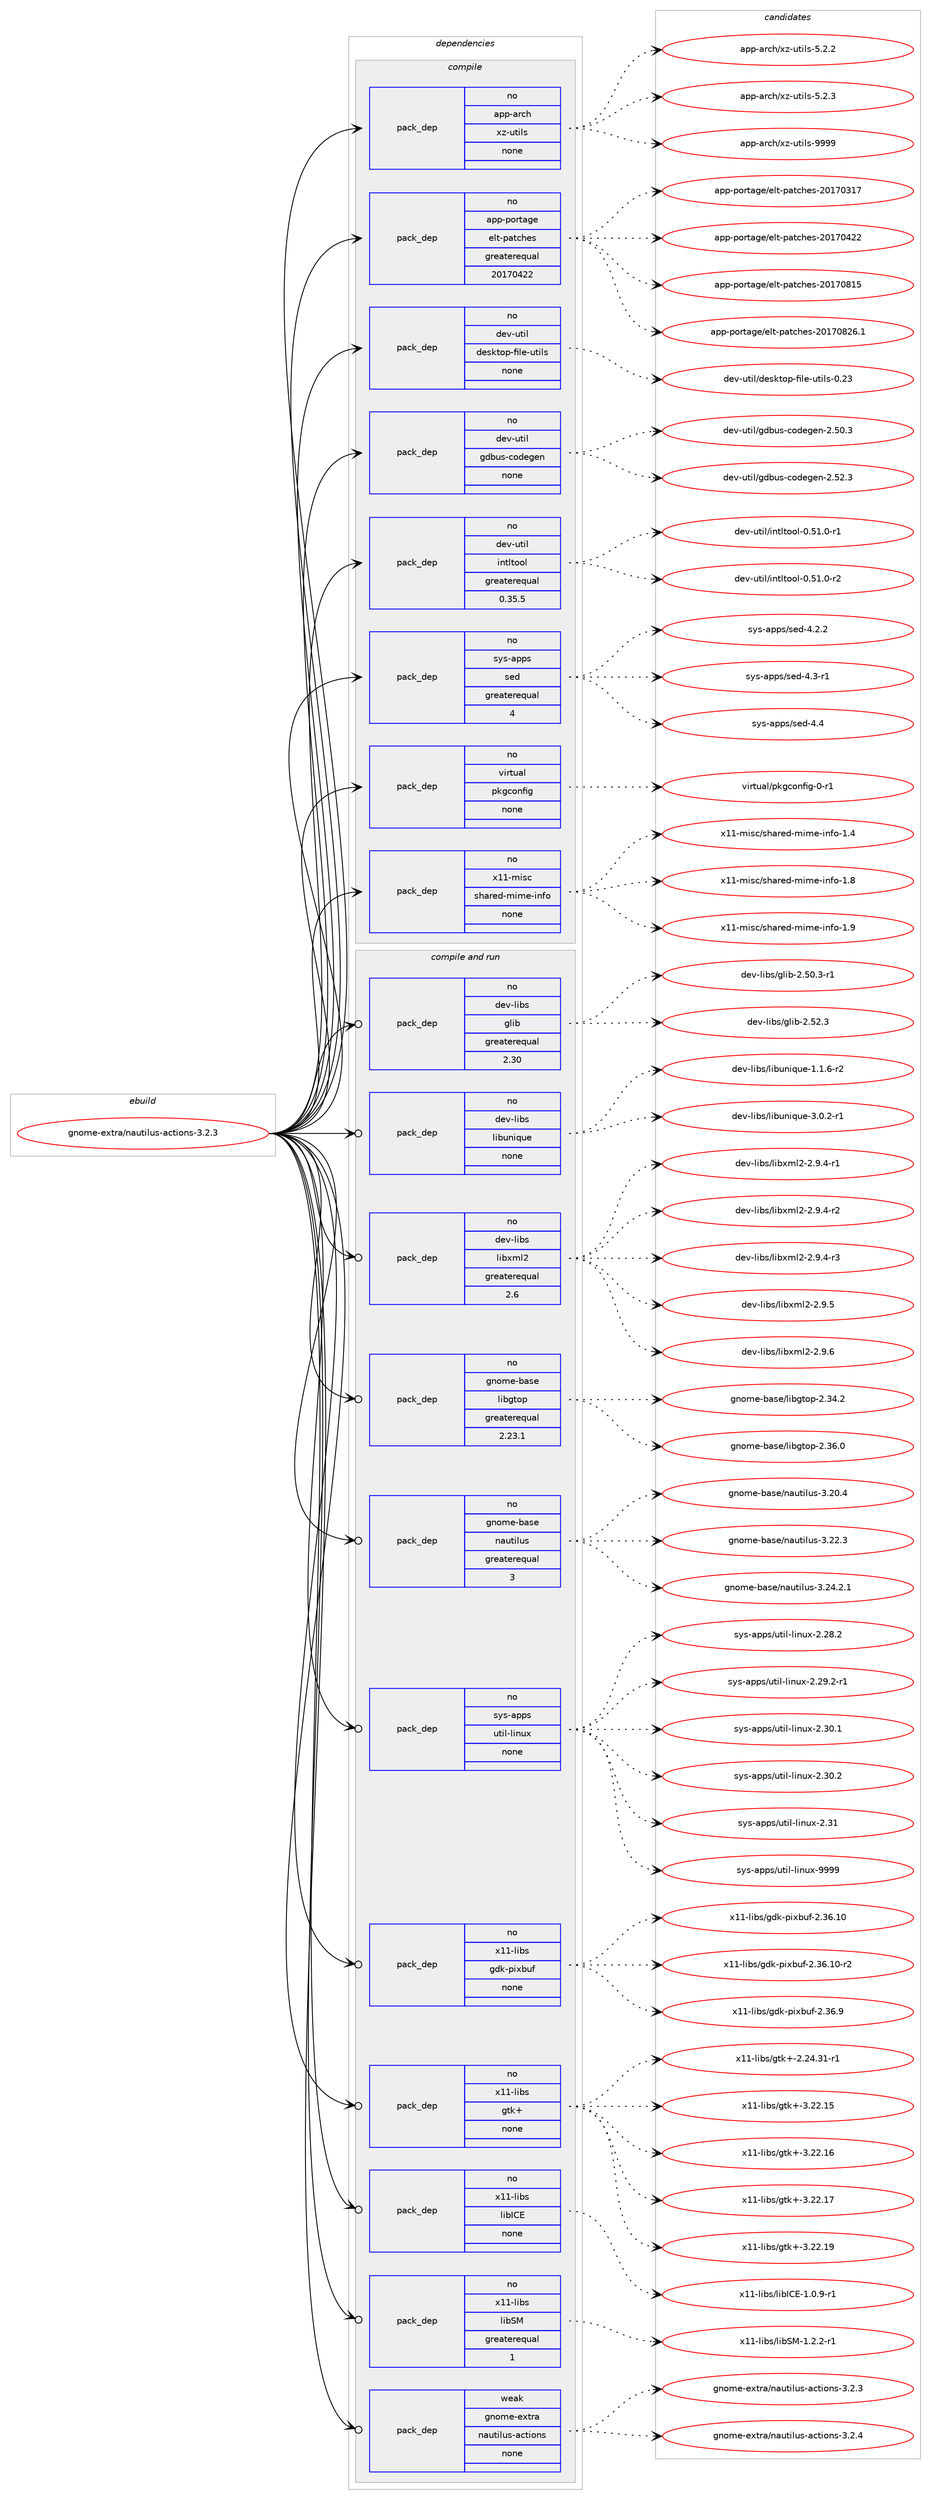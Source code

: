digraph prolog {

# *************
# Graph options
# *************

newrank=true;
concentrate=true;
compound=true;
graph [rankdir=LR,fontname=Helvetica,fontsize=10,ranksep=1.5];#, ranksep=2.5, nodesep=0.2];
edge  [arrowhead=vee];
node  [fontname=Helvetica,fontsize=10];

# **********
# The ebuild
# **********

subgraph cluster_leftcol {
color=gray;
rank=same;
label=<<i>ebuild</i>>;
id [label="gnome-extra/nautilus-actions-3.2.3", color=red, width=4, href="../gnome-extra/nautilus-actions-3.2.3.svg"];
}

# ****************
# The dependencies
# ****************

subgraph cluster_midcol {
color=gray;
label=<<i>dependencies</i>>;
subgraph cluster_compile {
fillcolor="#eeeeee";
style=filled;
label=<<i>compile</i>>;
subgraph pack224644 {
dependency311648 [label=<<TABLE BORDER="0" CELLBORDER="1" CELLSPACING="0" CELLPADDING="4" WIDTH="220"><TR><TD ROWSPAN="6" CELLPADDING="30">pack_dep</TD></TR><TR><TD WIDTH="110">no</TD></TR><TR><TD>app-arch</TD></TR><TR><TD>xz-utils</TD></TR><TR><TD>none</TD></TR><TR><TD></TD></TR></TABLE>>, shape=none, color=blue];
}
id:e -> dependency311648:w [weight=20,style="solid",arrowhead="vee"];
subgraph pack224645 {
dependency311649 [label=<<TABLE BORDER="0" CELLBORDER="1" CELLSPACING="0" CELLPADDING="4" WIDTH="220"><TR><TD ROWSPAN="6" CELLPADDING="30">pack_dep</TD></TR><TR><TD WIDTH="110">no</TD></TR><TR><TD>app-portage</TD></TR><TR><TD>elt-patches</TD></TR><TR><TD>greaterequal</TD></TR><TR><TD>20170422</TD></TR></TABLE>>, shape=none, color=blue];
}
id:e -> dependency311649:w [weight=20,style="solid",arrowhead="vee"];
subgraph pack224646 {
dependency311650 [label=<<TABLE BORDER="0" CELLBORDER="1" CELLSPACING="0" CELLPADDING="4" WIDTH="220"><TR><TD ROWSPAN="6" CELLPADDING="30">pack_dep</TD></TR><TR><TD WIDTH="110">no</TD></TR><TR><TD>dev-util</TD></TR><TR><TD>desktop-file-utils</TD></TR><TR><TD>none</TD></TR><TR><TD></TD></TR></TABLE>>, shape=none, color=blue];
}
id:e -> dependency311650:w [weight=20,style="solid",arrowhead="vee"];
subgraph pack224647 {
dependency311651 [label=<<TABLE BORDER="0" CELLBORDER="1" CELLSPACING="0" CELLPADDING="4" WIDTH="220"><TR><TD ROWSPAN="6" CELLPADDING="30">pack_dep</TD></TR><TR><TD WIDTH="110">no</TD></TR><TR><TD>dev-util</TD></TR><TR><TD>gdbus-codegen</TD></TR><TR><TD>none</TD></TR><TR><TD></TD></TR></TABLE>>, shape=none, color=blue];
}
id:e -> dependency311651:w [weight=20,style="solid",arrowhead="vee"];
subgraph pack224648 {
dependency311652 [label=<<TABLE BORDER="0" CELLBORDER="1" CELLSPACING="0" CELLPADDING="4" WIDTH="220"><TR><TD ROWSPAN="6" CELLPADDING="30">pack_dep</TD></TR><TR><TD WIDTH="110">no</TD></TR><TR><TD>dev-util</TD></TR><TR><TD>intltool</TD></TR><TR><TD>greaterequal</TD></TR><TR><TD>0.35.5</TD></TR></TABLE>>, shape=none, color=blue];
}
id:e -> dependency311652:w [weight=20,style="solid",arrowhead="vee"];
subgraph pack224649 {
dependency311653 [label=<<TABLE BORDER="0" CELLBORDER="1" CELLSPACING="0" CELLPADDING="4" WIDTH="220"><TR><TD ROWSPAN="6" CELLPADDING="30">pack_dep</TD></TR><TR><TD WIDTH="110">no</TD></TR><TR><TD>sys-apps</TD></TR><TR><TD>sed</TD></TR><TR><TD>greaterequal</TD></TR><TR><TD>4</TD></TR></TABLE>>, shape=none, color=blue];
}
id:e -> dependency311653:w [weight=20,style="solid",arrowhead="vee"];
subgraph pack224650 {
dependency311654 [label=<<TABLE BORDER="0" CELLBORDER="1" CELLSPACING="0" CELLPADDING="4" WIDTH="220"><TR><TD ROWSPAN="6" CELLPADDING="30">pack_dep</TD></TR><TR><TD WIDTH="110">no</TD></TR><TR><TD>virtual</TD></TR><TR><TD>pkgconfig</TD></TR><TR><TD>none</TD></TR><TR><TD></TD></TR></TABLE>>, shape=none, color=blue];
}
id:e -> dependency311654:w [weight=20,style="solid",arrowhead="vee"];
subgraph pack224651 {
dependency311655 [label=<<TABLE BORDER="0" CELLBORDER="1" CELLSPACING="0" CELLPADDING="4" WIDTH="220"><TR><TD ROWSPAN="6" CELLPADDING="30">pack_dep</TD></TR><TR><TD WIDTH="110">no</TD></TR><TR><TD>x11-misc</TD></TR><TR><TD>shared-mime-info</TD></TR><TR><TD>none</TD></TR><TR><TD></TD></TR></TABLE>>, shape=none, color=blue];
}
id:e -> dependency311655:w [weight=20,style="solid",arrowhead="vee"];
}
subgraph cluster_compileandrun {
fillcolor="#eeeeee";
style=filled;
label=<<i>compile and run</i>>;
subgraph pack224652 {
dependency311656 [label=<<TABLE BORDER="0" CELLBORDER="1" CELLSPACING="0" CELLPADDING="4" WIDTH="220"><TR><TD ROWSPAN="6" CELLPADDING="30">pack_dep</TD></TR><TR><TD WIDTH="110">no</TD></TR><TR><TD>dev-libs</TD></TR><TR><TD>glib</TD></TR><TR><TD>greaterequal</TD></TR><TR><TD>2.30</TD></TR></TABLE>>, shape=none, color=blue];
}
id:e -> dependency311656:w [weight=20,style="solid",arrowhead="odotvee"];
subgraph pack224653 {
dependency311657 [label=<<TABLE BORDER="0" CELLBORDER="1" CELLSPACING="0" CELLPADDING="4" WIDTH="220"><TR><TD ROWSPAN="6" CELLPADDING="30">pack_dep</TD></TR><TR><TD WIDTH="110">no</TD></TR><TR><TD>dev-libs</TD></TR><TR><TD>libunique</TD></TR><TR><TD>none</TD></TR><TR><TD></TD></TR></TABLE>>, shape=none, color=blue];
}
id:e -> dependency311657:w [weight=20,style="solid",arrowhead="odotvee"];
subgraph pack224654 {
dependency311658 [label=<<TABLE BORDER="0" CELLBORDER="1" CELLSPACING="0" CELLPADDING="4" WIDTH="220"><TR><TD ROWSPAN="6" CELLPADDING="30">pack_dep</TD></TR><TR><TD WIDTH="110">no</TD></TR><TR><TD>dev-libs</TD></TR><TR><TD>libxml2</TD></TR><TR><TD>greaterequal</TD></TR><TR><TD>2.6</TD></TR></TABLE>>, shape=none, color=blue];
}
id:e -> dependency311658:w [weight=20,style="solid",arrowhead="odotvee"];
subgraph pack224655 {
dependency311659 [label=<<TABLE BORDER="0" CELLBORDER="1" CELLSPACING="0" CELLPADDING="4" WIDTH="220"><TR><TD ROWSPAN="6" CELLPADDING="30">pack_dep</TD></TR><TR><TD WIDTH="110">no</TD></TR><TR><TD>gnome-base</TD></TR><TR><TD>libgtop</TD></TR><TR><TD>greaterequal</TD></TR><TR><TD>2.23.1</TD></TR></TABLE>>, shape=none, color=blue];
}
id:e -> dependency311659:w [weight=20,style="solid",arrowhead="odotvee"];
subgraph pack224656 {
dependency311660 [label=<<TABLE BORDER="0" CELLBORDER="1" CELLSPACING="0" CELLPADDING="4" WIDTH="220"><TR><TD ROWSPAN="6" CELLPADDING="30">pack_dep</TD></TR><TR><TD WIDTH="110">no</TD></TR><TR><TD>gnome-base</TD></TR><TR><TD>nautilus</TD></TR><TR><TD>greaterequal</TD></TR><TR><TD>3</TD></TR></TABLE>>, shape=none, color=blue];
}
id:e -> dependency311660:w [weight=20,style="solid",arrowhead="odotvee"];
subgraph pack224657 {
dependency311661 [label=<<TABLE BORDER="0" CELLBORDER="1" CELLSPACING="0" CELLPADDING="4" WIDTH="220"><TR><TD ROWSPAN="6" CELLPADDING="30">pack_dep</TD></TR><TR><TD WIDTH="110">no</TD></TR><TR><TD>sys-apps</TD></TR><TR><TD>util-linux</TD></TR><TR><TD>none</TD></TR><TR><TD></TD></TR></TABLE>>, shape=none, color=blue];
}
id:e -> dependency311661:w [weight=20,style="solid",arrowhead="odotvee"];
subgraph pack224658 {
dependency311662 [label=<<TABLE BORDER="0" CELLBORDER="1" CELLSPACING="0" CELLPADDING="4" WIDTH="220"><TR><TD ROWSPAN="6" CELLPADDING="30">pack_dep</TD></TR><TR><TD WIDTH="110">no</TD></TR><TR><TD>x11-libs</TD></TR><TR><TD>gdk-pixbuf</TD></TR><TR><TD>none</TD></TR><TR><TD></TD></TR></TABLE>>, shape=none, color=blue];
}
id:e -> dependency311662:w [weight=20,style="solid",arrowhead="odotvee"];
subgraph pack224659 {
dependency311663 [label=<<TABLE BORDER="0" CELLBORDER="1" CELLSPACING="0" CELLPADDING="4" WIDTH="220"><TR><TD ROWSPAN="6" CELLPADDING="30">pack_dep</TD></TR><TR><TD WIDTH="110">no</TD></TR><TR><TD>x11-libs</TD></TR><TR><TD>gtk+</TD></TR><TR><TD>none</TD></TR><TR><TD></TD></TR></TABLE>>, shape=none, color=blue];
}
id:e -> dependency311663:w [weight=20,style="solid",arrowhead="odotvee"];
subgraph pack224660 {
dependency311664 [label=<<TABLE BORDER="0" CELLBORDER="1" CELLSPACING="0" CELLPADDING="4" WIDTH="220"><TR><TD ROWSPAN="6" CELLPADDING="30">pack_dep</TD></TR><TR><TD WIDTH="110">no</TD></TR><TR><TD>x11-libs</TD></TR><TR><TD>libICE</TD></TR><TR><TD>none</TD></TR><TR><TD></TD></TR></TABLE>>, shape=none, color=blue];
}
id:e -> dependency311664:w [weight=20,style="solid",arrowhead="odotvee"];
subgraph pack224661 {
dependency311665 [label=<<TABLE BORDER="0" CELLBORDER="1" CELLSPACING="0" CELLPADDING="4" WIDTH="220"><TR><TD ROWSPAN="6" CELLPADDING="30">pack_dep</TD></TR><TR><TD WIDTH="110">no</TD></TR><TR><TD>x11-libs</TD></TR><TR><TD>libSM</TD></TR><TR><TD>greaterequal</TD></TR><TR><TD>1</TD></TR></TABLE>>, shape=none, color=blue];
}
id:e -> dependency311665:w [weight=20,style="solid",arrowhead="odotvee"];
subgraph pack224662 {
dependency311666 [label=<<TABLE BORDER="0" CELLBORDER="1" CELLSPACING="0" CELLPADDING="4" WIDTH="220"><TR><TD ROWSPAN="6" CELLPADDING="30">pack_dep</TD></TR><TR><TD WIDTH="110">weak</TD></TR><TR><TD>gnome-extra</TD></TR><TR><TD>nautilus-actions</TD></TR><TR><TD>none</TD></TR><TR><TD></TD></TR></TABLE>>, shape=none, color=blue];
}
id:e -> dependency311666:w [weight=20,style="solid",arrowhead="odotvee"];
}
subgraph cluster_run {
fillcolor="#eeeeee";
style=filled;
label=<<i>run</i>>;
}
}

# **************
# The candidates
# **************

subgraph cluster_choices {
rank=same;
color=gray;
label=<<i>candidates</i>>;

subgraph choice224644 {
color=black;
nodesep=1;
choice971121124597114991044712012245117116105108115455346504650 [label="app-arch/xz-utils-5.2.2", color=red, width=4,href="../app-arch/xz-utils-5.2.2.svg"];
choice971121124597114991044712012245117116105108115455346504651 [label="app-arch/xz-utils-5.2.3", color=red, width=4,href="../app-arch/xz-utils-5.2.3.svg"];
choice9711211245971149910447120122451171161051081154557575757 [label="app-arch/xz-utils-9999", color=red, width=4,href="../app-arch/xz-utils-9999.svg"];
dependency311648:e -> choice971121124597114991044712012245117116105108115455346504650:w [style=dotted,weight="100"];
dependency311648:e -> choice971121124597114991044712012245117116105108115455346504651:w [style=dotted,weight="100"];
dependency311648:e -> choice9711211245971149910447120122451171161051081154557575757:w [style=dotted,weight="100"];
}
subgraph choice224645 {
color=black;
nodesep=1;
choice97112112451121111141169710310147101108116451129711699104101115455048495548514955 [label="app-portage/elt-patches-20170317", color=red, width=4,href="../app-portage/elt-patches-20170317.svg"];
choice97112112451121111141169710310147101108116451129711699104101115455048495548525050 [label="app-portage/elt-patches-20170422", color=red, width=4,href="../app-portage/elt-patches-20170422.svg"];
choice97112112451121111141169710310147101108116451129711699104101115455048495548564953 [label="app-portage/elt-patches-20170815", color=red, width=4,href="../app-portage/elt-patches-20170815.svg"];
choice971121124511211111411697103101471011081164511297116991041011154550484955485650544649 [label="app-portage/elt-patches-20170826.1", color=red, width=4,href="../app-portage/elt-patches-20170826.1.svg"];
dependency311649:e -> choice97112112451121111141169710310147101108116451129711699104101115455048495548514955:w [style=dotted,weight="100"];
dependency311649:e -> choice97112112451121111141169710310147101108116451129711699104101115455048495548525050:w [style=dotted,weight="100"];
dependency311649:e -> choice97112112451121111141169710310147101108116451129711699104101115455048495548564953:w [style=dotted,weight="100"];
dependency311649:e -> choice971121124511211111411697103101471011081164511297116991041011154550484955485650544649:w [style=dotted,weight="100"];
}
subgraph choice224646 {
color=black;
nodesep=1;
choice100101118451171161051084710010111510711611111245102105108101451171161051081154548465051 [label="dev-util/desktop-file-utils-0.23", color=red, width=4,href="../dev-util/desktop-file-utils-0.23.svg"];
dependency311650:e -> choice100101118451171161051084710010111510711611111245102105108101451171161051081154548465051:w [style=dotted,weight="100"];
}
subgraph choice224647 {
color=black;
nodesep=1;
choice100101118451171161051084710310098117115459911110010110310111045504653484651 [label="dev-util/gdbus-codegen-2.50.3", color=red, width=4,href="../dev-util/gdbus-codegen-2.50.3.svg"];
choice100101118451171161051084710310098117115459911110010110310111045504653504651 [label="dev-util/gdbus-codegen-2.52.3", color=red, width=4,href="../dev-util/gdbus-codegen-2.52.3.svg"];
dependency311651:e -> choice100101118451171161051084710310098117115459911110010110310111045504653484651:w [style=dotted,weight="100"];
dependency311651:e -> choice100101118451171161051084710310098117115459911110010110310111045504653504651:w [style=dotted,weight="100"];
}
subgraph choice224648 {
color=black;
nodesep=1;
choice1001011184511711610510847105110116108116111111108454846534946484511449 [label="dev-util/intltool-0.51.0-r1", color=red, width=4,href="../dev-util/intltool-0.51.0-r1.svg"];
choice1001011184511711610510847105110116108116111111108454846534946484511450 [label="dev-util/intltool-0.51.0-r2", color=red, width=4,href="../dev-util/intltool-0.51.0-r2.svg"];
dependency311652:e -> choice1001011184511711610510847105110116108116111111108454846534946484511449:w [style=dotted,weight="100"];
dependency311652:e -> choice1001011184511711610510847105110116108116111111108454846534946484511450:w [style=dotted,weight="100"];
}
subgraph choice224649 {
color=black;
nodesep=1;
choice115121115459711211211547115101100455246504650 [label="sys-apps/sed-4.2.2", color=red, width=4,href="../sys-apps/sed-4.2.2.svg"];
choice115121115459711211211547115101100455246514511449 [label="sys-apps/sed-4.3-r1", color=red, width=4,href="../sys-apps/sed-4.3-r1.svg"];
choice11512111545971121121154711510110045524652 [label="sys-apps/sed-4.4", color=red, width=4,href="../sys-apps/sed-4.4.svg"];
dependency311653:e -> choice115121115459711211211547115101100455246504650:w [style=dotted,weight="100"];
dependency311653:e -> choice115121115459711211211547115101100455246514511449:w [style=dotted,weight="100"];
dependency311653:e -> choice11512111545971121121154711510110045524652:w [style=dotted,weight="100"];
}
subgraph choice224650 {
color=black;
nodesep=1;
choice11810511411611797108471121071039911111010210510345484511449 [label="virtual/pkgconfig-0-r1", color=red, width=4,href="../virtual/pkgconfig-0-r1.svg"];
dependency311654:e -> choice11810511411611797108471121071039911111010210510345484511449:w [style=dotted,weight="100"];
}
subgraph choice224651 {
color=black;
nodesep=1;
choice120494945109105115994711510497114101100451091051091014510511010211145494652 [label="x11-misc/shared-mime-info-1.4", color=red, width=4,href="../x11-misc/shared-mime-info-1.4.svg"];
choice120494945109105115994711510497114101100451091051091014510511010211145494656 [label="x11-misc/shared-mime-info-1.8", color=red, width=4,href="../x11-misc/shared-mime-info-1.8.svg"];
choice120494945109105115994711510497114101100451091051091014510511010211145494657 [label="x11-misc/shared-mime-info-1.9", color=red, width=4,href="../x11-misc/shared-mime-info-1.9.svg"];
dependency311655:e -> choice120494945109105115994711510497114101100451091051091014510511010211145494652:w [style=dotted,weight="100"];
dependency311655:e -> choice120494945109105115994711510497114101100451091051091014510511010211145494656:w [style=dotted,weight="100"];
dependency311655:e -> choice120494945109105115994711510497114101100451091051091014510511010211145494657:w [style=dotted,weight="100"];
}
subgraph choice224652 {
color=black;
nodesep=1;
choice10010111845108105981154710310810598455046534846514511449 [label="dev-libs/glib-2.50.3-r1", color=red, width=4,href="../dev-libs/glib-2.50.3-r1.svg"];
choice1001011184510810598115471031081059845504653504651 [label="dev-libs/glib-2.52.3", color=red, width=4,href="../dev-libs/glib-2.52.3.svg"];
dependency311656:e -> choice10010111845108105981154710310810598455046534846514511449:w [style=dotted,weight="100"];
dependency311656:e -> choice1001011184510810598115471031081059845504653504651:w [style=dotted,weight="100"];
}
subgraph choice224653 {
color=black;
nodesep=1;
choice100101118451081059811547108105981171101051131171014549464946544511450 [label="dev-libs/libunique-1.1.6-r2", color=red, width=4,href="../dev-libs/libunique-1.1.6-r2.svg"];
choice100101118451081059811547108105981171101051131171014551464846504511449 [label="dev-libs/libunique-3.0.2-r1", color=red, width=4,href="../dev-libs/libunique-3.0.2-r1.svg"];
dependency311657:e -> choice100101118451081059811547108105981171101051131171014549464946544511450:w [style=dotted,weight="100"];
dependency311657:e -> choice100101118451081059811547108105981171101051131171014551464846504511449:w [style=dotted,weight="100"];
}
subgraph choice224654 {
color=black;
nodesep=1;
choice10010111845108105981154710810598120109108504550465746524511449 [label="dev-libs/libxml2-2.9.4-r1", color=red, width=4,href="../dev-libs/libxml2-2.9.4-r1.svg"];
choice10010111845108105981154710810598120109108504550465746524511450 [label="dev-libs/libxml2-2.9.4-r2", color=red, width=4,href="../dev-libs/libxml2-2.9.4-r2.svg"];
choice10010111845108105981154710810598120109108504550465746524511451 [label="dev-libs/libxml2-2.9.4-r3", color=red, width=4,href="../dev-libs/libxml2-2.9.4-r3.svg"];
choice1001011184510810598115471081059812010910850455046574653 [label="dev-libs/libxml2-2.9.5", color=red, width=4,href="../dev-libs/libxml2-2.9.5.svg"];
choice1001011184510810598115471081059812010910850455046574654 [label="dev-libs/libxml2-2.9.6", color=red, width=4,href="../dev-libs/libxml2-2.9.6.svg"];
dependency311658:e -> choice10010111845108105981154710810598120109108504550465746524511449:w [style=dotted,weight="100"];
dependency311658:e -> choice10010111845108105981154710810598120109108504550465746524511450:w [style=dotted,weight="100"];
dependency311658:e -> choice10010111845108105981154710810598120109108504550465746524511451:w [style=dotted,weight="100"];
dependency311658:e -> choice1001011184510810598115471081059812010910850455046574653:w [style=dotted,weight="100"];
dependency311658:e -> choice1001011184510810598115471081059812010910850455046574654:w [style=dotted,weight="100"];
}
subgraph choice224655 {
color=black;
nodesep=1;
choice103110111109101459897115101471081059810311611111245504651524650 [label="gnome-base/libgtop-2.34.2", color=red, width=4,href="../gnome-base/libgtop-2.34.2.svg"];
choice103110111109101459897115101471081059810311611111245504651544648 [label="gnome-base/libgtop-2.36.0", color=red, width=4,href="../gnome-base/libgtop-2.36.0.svg"];
dependency311659:e -> choice103110111109101459897115101471081059810311611111245504651524650:w [style=dotted,weight="100"];
dependency311659:e -> choice103110111109101459897115101471081059810311611111245504651544648:w [style=dotted,weight="100"];
}
subgraph choice224656 {
color=black;
nodesep=1;
choice103110111109101459897115101471109711711610510811711545514650484652 [label="gnome-base/nautilus-3.20.4", color=red, width=4,href="../gnome-base/nautilus-3.20.4.svg"];
choice103110111109101459897115101471109711711610510811711545514650504651 [label="gnome-base/nautilus-3.22.3", color=red, width=4,href="../gnome-base/nautilus-3.22.3.svg"];
choice1031101111091014598971151014711097117116105108117115455146505246504649 [label="gnome-base/nautilus-3.24.2.1", color=red, width=4,href="../gnome-base/nautilus-3.24.2.1.svg"];
dependency311660:e -> choice103110111109101459897115101471109711711610510811711545514650484652:w [style=dotted,weight="100"];
dependency311660:e -> choice103110111109101459897115101471109711711610510811711545514650504651:w [style=dotted,weight="100"];
dependency311660:e -> choice1031101111091014598971151014711097117116105108117115455146505246504649:w [style=dotted,weight="100"];
}
subgraph choice224657 {
color=black;
nodesep=1;
choice1151211154597112112115471171161051084510810511011712045504650564650 [label="sys-apps/util-linux-2.28.2", color=red, width=4,href="../sys-apps/util-linux-2.28.2.svg"];
choice11512111545971121121154711711610510845108105110117120455046505746504511449 [label="sys-apps/util-linux-2.29.2-r1", color=red, width=4,href="../sys-apps/util-linux-2.29.2-r1.svg"];
choice1151211154597112112115471171161051084510810511011712045504651484649 [label="sys-apps/util-linux-2.30.1", color=red, width=4,href="../sys-apps/util-linux-2.30.1.svg"];
choice1151211154597112112115471171161051084510810511011712045504651484650 [label="sys-apps/util-linux-2.30.2", color=red, width=4,href="../sys-apps/util-linux-2.30.2.svg"];
choice115121115459711211211547117116105108451081051101171204550465149 [label="sys-apps/util-linux-2.31", color=red, width=4,href="../sys-apps/util-linux-2.31.svg"];
choice115121115459711211211547117116105108451081051101171204557575757 [label="sys-apps/util-linux-9999", color=red, width=4,href="../sys-apps/util-linux-9999.svg"];
dependency311661:e -> choice1151211154597112112115471171161051084510810511011712045504650564650:w [style=dotted,weight="100"];
dependency311661:e -> choice11512111545971121121154711711610510845108105110117120455046505746504511449:w [style=dotted,weight="100"];
dependency311661:e -> choice1151211154597112112115471171161051084510810511011712045504651484649:w [style=dotted,weight="100"];
dependency311661:e -> choice1151211154597112112115471171161051084510810511011712045504651484650:w [style=dotted,weight="100"];
dependency311661:e -> choice115121115459711211211547117116105108451081051101171204550465149:w [style=dotted,weight="100"];
dependency311661:e -> choice115121115459711211211547117116105108451081051101171204557575757:w [style=dotted,weight="100"];
}
subgraph choice224658 {
color=black;
nodesep=1;
choice120494945108105981154710310010745112105120981171024550465154464948 [label="x11-libs/gdk-pixbuf-2.36.10", color=red, width=4,href="../x11-libs/gdk-pixbuf-2.36.10.svg"];
choice1204949451081059811547103100107451121051209811710245504651544649484511450 [label="x11-libs/gdk-pixbuf-2.36.10-r2", color=red, width=4,href="../x11-libs/gdk-pixbuf-2.36.10-r2.svg"];
choice1204949451081059811547103100107451121051209811710245504651544657 [label="x11-libs/gdk-pixbuf-2.36.9", color=red, width=4,href="../x11-libs/gdk-pixbuf-2.36.9.svg"];
dependency311662:e -> choice120494945108105981154710310010745112105120981171024550465154464948:w [style=dotted,weight="100"];
dependency311662:e -> choice1204949451081059811547103100107451121051209811710245504651544649484511450:w [style=dotted,weight="100"];
dependency311662:e -> choice1204949451081059811547103100107451121051209811710245504651544657:w [style=dotted,weight="100"];
}
subgraph choice224659 {
color=black;
nodesep=1;
choice12049494510810598115471031161074345504650524651494511449 [label="x11-libs/gtk+-2.24.31-r1", color=red, width=4,href="../x11-libs/gtk+-2.24.31-r1.svg"];
choice1204949451081059811547103116107434551465050464953 [label="x11-libs/gtk+-3.22.15", color=red, width=4,href="../x11-libs/gtk+-3.22.15.svg"];
choice1204949451081059811547103116107434551465050464954 [label="x11-libs/gtk+-3.22.16", color=red, width=4,href="../x11-libs/gtk+-3.22.16.svg"];
choice1204949451081059811547103116107434551465050464955 [label="x11-libs/gtk+-3.22.17", color=red, width=4,href="../x11-libs/gtk+-3.22.17.svg"];
choice1204949451081059811547103116107434551465050464957 [label="x11-libs/gtk+-3.22.19", color=red, width=4,href="../x11-libs/gtk+-3.22.19.svg"];
dependency311663:e -> choice12049494510810598115471031161074345504650524651494511449:w [style=dotted,weight="100"];
dependency311663:e -> choice1204949451081059811547103116107434551465050464953:w [style=dotted,weight="100"];
dependency311663:e -> choice1204949451081059811547103116107434551465050464954:w [style=dotted,weight="100"];
dependency311663:e -> choice1204949451081059811547103116107434551465050464955:w [style=dotted,weight="100"];
dependency311663:e -> choice1204949451081059811547103116107434551465050464957:w [style=dotted,weight="100"];
}
subgraph choice224660 {
color=black;
nodesep=1;
choice1204949451081059811547108105987367694549464846574511449 [label="x11-libs/libICE-1.0.9-r1", color=red, width=4,href="../x11-libs/libICE-1.0.9-r1.svg"];
dependency311664:e -> choice1204949451081059811547108105987367694549464846574511449:w [style=dotted,weight="100"];
}
subgraph choice224661 {
color=black;
nodesep=1;
choice12049494510810598115471081059883774549465046504511449 [label="x11-libs/libSM-1.2.2-r1", color=red, width=4,href="../x11-libs/libSM-1.2.2-r1.svg"];
dependency311665:e -> choice12049494510810598115471081059883774549465046504511449:w [style=dotted,weight="100"];
}
subgraph choice224662 {
color=black;
nodesep=1;
choice10311011110910145101120116114974711097117116105108117115459799116105111110115455146504651 [label="gnome-extra/nautilus-actions-3.2.3", color=red, width=4,href="../gnome-extra/nautilus-actions-3.2.3.svg"];
choice10311011110910145101120116114974711097117116105108117115459799116105111110115455146504652 [label="gnome-extra/nautilus-actions-3.2.4", color=red, width=4,href="../gnome-extra/nautilus-actions-3.2.4.svg"];
dependency311666:e -> choice10311011110910145101120116114974711097117116105108117115459799116105111110115455146504651:w [style=dotted,weight="100"];
dependency311666:e -> choice10311011110910145101120116114974711097117116105108117115459799116105111110115455146504652:w [style=dotted,weight="100"];
}
}

}

